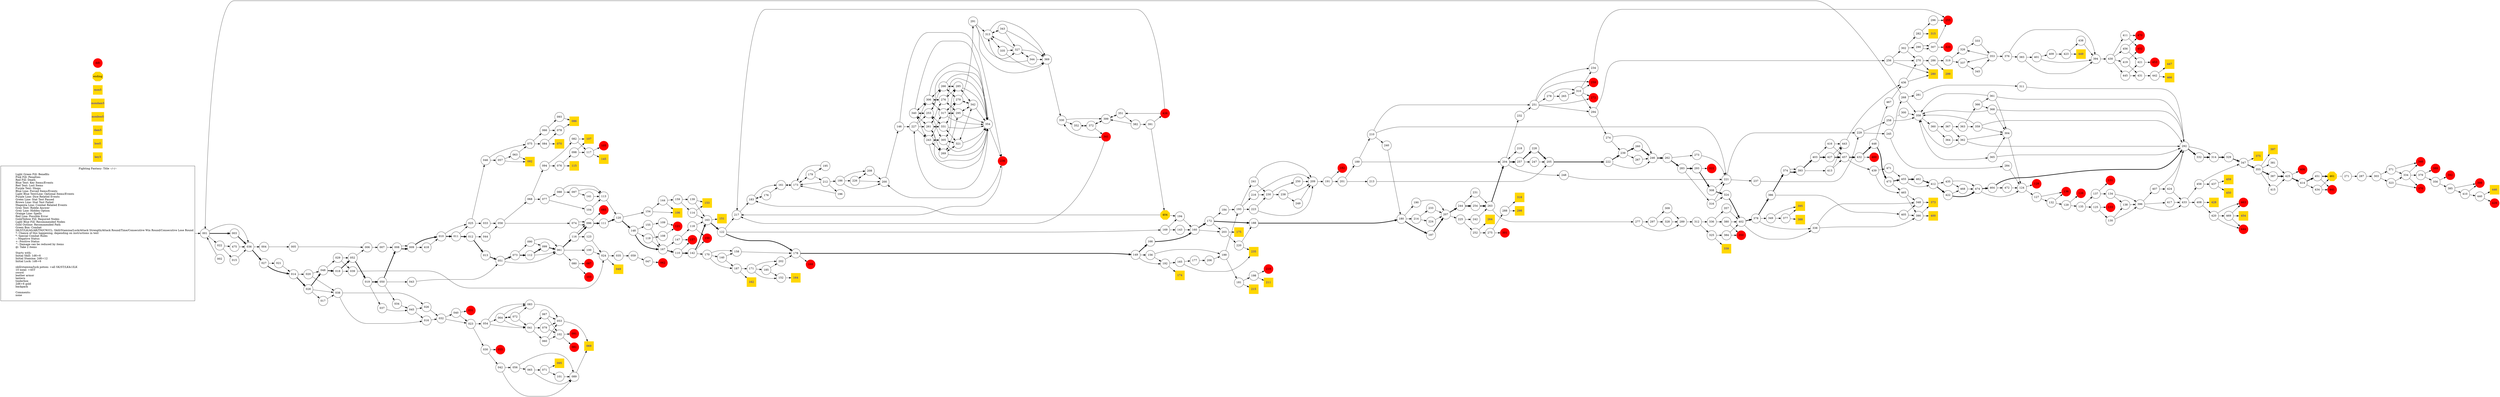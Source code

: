 digraph "Fighting Fantasy: Title" {
	// graph defaults
	rankdir=LR
	mclimit=50
	nodesep=.3 // changes horizontal separation of nodes
	ranksep=.4 // changes vertical separation of nodes
	node [height=.7
		width=.7
		shape=ellipse
		margin=0]
	edge[weight=5]

	// a box for a graph label
	// note that you can override the defaults set above
	title [label = "Fighting Fantasy: Title --/--/--\n\n \
		Light Green Fill: Benefits\l \
		Pink Fill: Penalties\l \
		Red Fill: Death\l \
		Blue Text: Key Items/Events\l \
		Red Text: Lost Items\l \
		Purple Text: Shops\l \
		Blue Line: Forced Items/Events\l \
		Light Blue Text/Line: Optional Items/Events\l \
		Purple Line: Dice Related Events\l \
		Green Line: Stat Test Passed\l \
		Brown Line: Stat Test Failed\l \
		Magenta Line: Combat Related Events\l \
		Grey Text: Riddle Answer\l \
		Grey Line: Hidden Option\l \
		Orange Line: Spells\l \
		Red Line: Possible Error\l \
		Gold/Yellow Fill: Required Nodes\l \
		Light Blue Fill: Recommended Nodes\l \
		Gold Outline: Recommended Path\l \
		Green Box: Combat\l \
		SK/ST/LK/AS/AR/TM/CW/CL: Skill/Stamina/Luck/Attack Strength/Attack Round/Time/Consecutive Win Round/Consecutive Lose Round\l \
		?: Chance of this happening, depending on instructions in text\l \
		*: Special Combat Rules\l \
		-: Negative Status\l \
		+: Positive Status\l \
		^: Damage can be reduced by items\l \
		@: Take 2 items\l\l \
		Starts with:\l \
		Initial Skill: 1d6+6\l \
		Initial Stamina: 2d6+12\l \
		Initial Luck: 1d6+6\l\l \
		skill/stamina/luck potion: +all SK/ST/LK&1ILK\l \
		10 meal: +4ST\l \
		sword\l \
		leather armor\l \
		lantern\l \
		tinderbox\l \
		2d6+6 gold\l \
		backpack\l\l \
		Comments:\l \
		none\l \
		"
		shape = "box"
		margin = 0.1]

	subgraph Required {
		node [style = "filled" color = "gold" fillcolor = "gold" fontcolor = "blue" shape = "rect"]
		key3
		boo5
		dam5
		monboo5
		mondam5
		mon5
		ending [fontcolor = "black" shape = "octagon"]
		049
		069
		070
		086
		092
		095
		106
		107
		115
		145
		151
		153
		162
		164
		174
		175
		211
		215
		235
		264
		280
		298
		299
		315
		318
		339
		373
		375
		388
		395
		397
		400
		404 [fontcolor = "black" shape = "octagon"]
		428
		446
		447
		449
		450
		454
		459
		461 [fontcolor = "black" shape = "octagon"]
		466
	}

	subgraph Death {
		node [style = "filled" color = "red"]
		ddt
		031
		055
		062
		081
		085
		087
		091
		103
		105
		121
		126
		128
		131
		133
		136
		150
		157
		168
		182
		219
		236
		255
		259
		272
		301
		320
		322
		341
		346
		350
		370
		389
		392
		398
		406
		426
		429
		441
		444
		452
		453
		460
		463
		470
	}

	title -> 001
	001 -> 003 [penwidth = 3]
	001 -> 036
	001 -> 022
	001 -> 002 [dir = both color = "grey:black"]
	003 -> 036 [penwidth = 3]
	004 -> 005
	005 -> 006
	006 -> 007
	007 -> 008
	008 -> 009 [penwidth = 3]
	008 -> 009
	009 -> 010 [penwidth = 3]
	009 -> 418
	010 -> 025
	010 -> 011 [penwidth = 3]
	011 -> 025
	011 -> 012 [penwidth = 3]
	012 -> 013 [penwidth = 3]
	012 -> 044
	013 -> 051 [penwidth = 3]
	014 -> 028 [penwidth = 3]
	014 -> 020
	015 -> 036
	016 -> 032
	017 -> 038
	018 -> 052 [penwidth = 3]
	018 -> 039
	019 -> 050 [penwidth = 3]
	019 -> 037
	020 -> 048
	020 -> 038
	021 -> 014
	022 -> 015
	022 -> 475
	023 -> 054
	023 -> 030
	024 -> 049
	024 -> 035
	025 -> 046
	025 -> 033
	026 -> 032
	027 -> 014 [penwidth = 3]
	027 -> 021
	028 -> 017
	028 -> 038
	028 -> 048 [penwidth = 3]
	029 -> 052
	029 -> 039
	030 -> 042
	030 -> 055
	032 -> 040
	032 -> 023
	033 -> 058
	034 -> 045
	035 -> 059
	036 -> 027 [penwidth = 3]
	036 -> 004
	037 -> 045
	038 -> 016
	038 -> 026
	039 -> 024
	040 -> 023
	040 -> 031
	041 -> 079
	041 -> 060
	041 -> 067
	042 -> 089
	042 -> 056
	043 -> 051
	044 -> 058
	045 -> 016
	045 -> 026
	046 -> 057
	046 -> 075
	047 -> 062
	048 -> 029
	048 -> 018 [penwidth = 3]
	050 -> 043
	050 -> 034
	050 -> 008 [penwidth = 3]
	051 -> 073 [penwidth = 3]
	051 -> 061
	052 -> 019 [penwidth = 3]
	052 -> 006
	053 -> 069
	054 -> 064
	054 -> 041
	054 -> 083
	056 -> 089
	056 -> 065
	057 -> 092
	057 -> 063
	058 -> 074
	058 -> 068
	059 -> 047
	060 -> 053
	060 -> 102
	061 -> 100
	061 -> 116 [penwidth = 3]
	061 -> 080
	063 -> 092
	063 -> 075
	064 -> 072 [dir = both]
	064 -> 041
	064 -> 083
	065 -> 089
	065 -> 071
	066 -> 093
	066 -> 078
	067 -> 053
	067 -> 102
	068 -> 094
	068 -> 077
	071 -> 101
	071 -> 095
	072 -> 041
	072 -> 083
	073 -> 090
	073 -> 112 [penwidth = 3]
	074 -> 096
	074 -> 096
	075 -> 084
	075 -> 066
	076 -> 115
	076 -> 098
	077 -> 104
	077 -> 088
	078 -> 086
	079 -> 053
	079 -> 102
	080 -> 103
	080 -> 087
	082 -> 117
	082 -> 107
	083 -> 053
	084 -> 070
	084 -> 078
	088 -> 113
	088 -> 097
	089 -> 069
	090 -> 099
	090 -> 061
	093 -> 086
	094 -> 076
	094 -> 082
	096 -> 085
	096 -> 111 [penwidth = 3]
	097 -> 113
	097 -> 141
	098 -> 117
	098 -> 107
	099 -> 061 [penwidth = 3]
	100 -> 024
	101 -> 089
	102 -> 081
	102 -> 091
	104 -> 113
	108 -> 121
	109 -> 121
	110 -> 157
	110 -> 142 [penwidth = 3]
	111 -> 120 [penwidth = 3]
	112 -> 099 [penwidth = 3]
	112 -> 061
	113 -> 120
	114 -> 153
	114 -> 163
	116 -> 123
	116 -> 096 [penwidth = 3]
	116 -> 096
	117 -> 145
	117 -> 105
	118 -> 163
	118 -> 150
	119 -> 108
	119 -> 167
	120 -> 148 [penwidth = 3]
	120 -> 154
	122 -> 169
	122 -> 178 [penwidth = 3]
	122 -> 217
	123 -> 024
	124 -> 128
	124 -> 127
	125 -> 130
	125 -> 133
	127 -> 132
	127 -> 136
	129 -> 135
	129 -> 126
	130 -> 138
	130 -> 396
	132 -> 129
	132 -> 136
	134 -> 138
	134 -> 396
	135 -> 137
	135 -> 125
	137 -> 134
	137 -> 131
	138 -> 396
	139 -> 153
	139 -> 163
	140 -> 158
	140 -> 187
	141 -> 113
	142 -> 163 [penwidth = 3]
	142 -> 170
	142 -> 150
	143 -> 160
	144 -> 106
	144 -> 159
	146 -> 227
	146 -> 236
	147 -> 157
	147 -> 118
	148 -> 119
	148 -> 155
	148 -> 167 [penwidth = 3]
	149 -> 192
	149 -> 166 [penwidth = 3]
	149 -> 156
	152 -> 164
	154 -> 106
	154 -> 144
	155 -> 109
	155 -> 167
	156 -> 192
	156 -> 199
	158 -> 178
	159 -> 114
	159 -> 139
	160 -> 203
	160 -> 172 [penwidth = 3]
	161 -> 173 [dir = both]
	163 -> 122 [penwidth = 3]
	163 -> 151
	165 -> 177
	165 -> 235
	166 -> 160 [penwidth = 3]
	167 -> 110 [penwidth = 3]
	167 -> 147
	169 -> 194
	169 -> 143
	170 -> 140
	170 -> 158
	170 -> 187
	171 -> 202
	171 -> 152
	171 -> 185
	172 -> 203
	172 -> 188 [penwidth = 3]
	172 -> 184
	173 -> 179[dir = both]
	176 -> 161
	177 -> 206
	178 -> 168
	178 -> 149 [penwidth = 3]
	179 -> 195
	179 -> 212
	180 -> 214
	180 -> 197 [penwidth = 3]
	180 -> 190
	181 -> 215
	181 -> 198
	183 -> 176 [dir = both]
	183 -> 161
	184 -> 193
	185 -> 202
	185 -> 152
	186 -> 226
	186 -> 208
	186 -> 200
	187 -> 162
	187 -> 171
	188 -> 180 [penwidth = 3]
	189 -> 210
	189 -> 204
	190 -> 207
	191 -> 201
	191 -> 182
	192 -> 165
	192 -> 174
	193 -> 223
	193 -> 241
	193 -> 216
	194 -> 160
	195 -> 173
	196 -> 173
	197 -> 207 [penwidth = 3]
	198 -> 219
	198 -> 211
	199 -> 193
	199 -> 181
	200 -> 146
	200 -> 236 [dir = both]
	201 -> 189
	201 -> 213
	202 -> 178
	203 -> 220
	203 -> 175
	204 -> 218 [dir = both]
	204 -> 257 [penwidth = 3]
	204 -> 248
	204 -> 232
	205 -> 222 [penwidth = 3]
	206 -> 199
	207 -> 225
	207 -> 244 [penwidth = 3]
	208 -> 200
	209 -> 191
	210 -> 221
	210 -> 251
	210 -> 240
	212 -> 186
	212 -> 196
	212 -> 173
	213 -> 205
	214 -> 233
	214 -> 224
	216 -> 209
	216 -> 230
	217 -> 183
	220 -> 235
	220 -> 188
	221 -> 237
	221 -> 229
	222 -> 239 [penwidth = 3]
	222 -> 246
	223 -> 209
	223 -> 230
	224 -> 207
	225 -> 252
	225 -> 242
	226 -> 208 [dir = both]
	226 -> 200
	227 -> 243
	227 -> 261
	227 -> 253
	227 -> 306
	227 -> 354 [dir = both]
	228 -> 205 [penwidth = 3]
	229 -> 245
	229 -> 258
	230 -> 250
	230 -> 238
	231 -> 263
	232 -> 251
	233 -> 207
	234 -> 255
	236 -> 217
	237 -> 229
	238 -> 209
	238 -> 249
	239 -> 267
	239 -> 260 [penwidth = 3]
	240 -> 180
	241 -> 209
	241 -> 230
	242 -> 263
	243 -> 269 [dir = both]
	243 -> 305 [dir = both]
	243 -> 317 [dir = both]
	243 -> 354
	244 -> 254 [penwidth = 3]
	244 -> 231
	245 -> 268
	245 -> 284
	246 -> 262 [penwidth = 3]
	247 -> 205
	248 -> 221
	249 -> 209
	250 -> 209
	251 -> 259
	251 -> 272
	251 -> 294
	251 -> 234
	251 -> 278
	252 -> 264
	252 -> 275
	253 -> 305 [dir = both]
	253 -> 331 [dir = both]
	253 -> 266 [dir = both]
	253 -> 354
	254 -> 263 [penwidth = 3]
	256 -> 302
	256 -> 280
	256 -> 270
	257 -> 247
	257 -> 228 [penwidth = 3]
	258 -> 300 [color = "grey"]
	258 -> 358
	260 -> 246 [penwidth = 3]
	261 -> 269 [dir = both]
	261 -> 331 [dir = both]
	261 -> 276 [dir = both]
	261 -> 354
	262 -> 273
	262 -> 283 [penwidth = 3]
	263 -> 277
	263 -> 204 [penwidth = 3]
	265 -> 310
	266 -> 279 [dir = both]
	266 -> 285 [dir = both]
	266 -> 354
	267 -> 246
	268 -> 281
	268 -> 358
	268 -> 001
	269 -> 321 [dir = both]
	269 -> 295 [dir = both]
	269 -> 354
	270 -> 286
	270 -> 280
	271 -> 287
	273 -> 221
	274 -> 239
	274 -> 246
	275 -> 288
	275 -> 301
	276 -> 295 [dir = both]
	276 -> 285 [dir = both]
	276 -> 354
	277 -> 297
	277 -> 289
	278 -> 265
	278 -> 310
	279 -> 342 [dir = both]
	279 -> 291
	281 -> 311
	282 -> 296
	282 -> 315
	283 -> 316
	283 -> 293 [penwidth = 3]
	284 -> 124
	285 -> 342 [dir = both]
	285 -> 354
	286 -> 319
	286 -> 299
	287 -> 303
	288 -> 318
	288 -> 298
	289 -> 312
	290 -> 307
	290 -> 307
	291 -> 313
	291 -> 327
	291 -> 369
	292 -> 332 [penwidth = 3]
	292 -> 314
	293 -> 308 [penwidth = 3]
	293 -> 322
	294 -> 274
	294 -> 256
	295 -> 342 [dir = both]
	295 -> 354
	296 -> 255
	297 -> 309
	297 -> 328
	300 -> 358
	302 -> 282
	302 -> 290
	302 -> 270
	303 -> 371
	303 -> 323
	304 -> 124
	305 -> 321 [dir = both]
	305 -> 279 [dir = both]
	305 -> 354
	306 -> 317 [dir = both]
	306 -> 276 [dir = both]
	306 -> 266 [dir = both]
	306 -> 354
	307 -> 320
	307 -> 255
	308 -> 221
	308 -> 324 [penwidth = 3]
	309 -> 289
	310 -> 259
	310 -> 272
	310 -> 294
	310 -> 234
	311 -> 292
	312 -> 336
	312 -> 325
	313 -> 335 [dir = both]
	313 -> 343 [dir = both]
	313 -> 369
	314 -> 329 [penwidth = 3]
	316 -> 221
	316 -> 324
	317 -> 295 [dir = both]
	317 -> 279 [dir = both]
	317 -> 354
	319 -> 326
	319 -> 337
	321 -> 342 [dir = both]
	321 -> 354
	323 -> 370
	323 -> 334
	324 -> 402 [penwidth = 3]
	325 -> 339
	325 -> 384
	326 -> 333
	327 -> 313
	327 -> 344 [dir = both]
	327 -> 369
	328 -> 289
	329 -> 347 [penwidth = 3]
	330 -> 352
	330 -> 341 [dir = both]
	330 -> 399
	331 -> 321 [dir = both]
	331 -> 285 [dir = both]
	331 -> 354
	332 -> 314 [penwidth = 3]
	333 -> 353
	334 -> 346
	334 -> 370
	334 -> 379
	335 -> 327
	335 -> 369
	336 -> 357
	336 -> 380
	337 -> 345
	338 -> 348
	338 -> 390
	340 -> 243 [dir = both]
	340 -> 261 [dir = both]
	340 -> 253 [dir = both]
	340 -> 306 [dir = both]
	340 -> 354
	341 -> 217
	342 -> 354
	343 -> 327
	343 -> 369
	344 -> 313
	344 -> 369
	345 -> 353
	347 -> 375
	347 -> 355 [penwidth = 3]
	348 -> 373
	349 -> 377
	349 -> 395
	351 -> 382
	352 -> 372 [dir = both]
	337 -> 353 [dir = back]
	326 -> 353 [dir = back]
	353 -> 376
	354 -> 236
	355 -> 387 [penwidth = 3]
	355 -> 415
	355 -> 381
	355 -> 397
	356 -> 392
	356 -> 385
	357 -> 402
	358 -> 360
	358 -> 365 [dir = both]
	359 -> 292
	359 -> 358
	359 -> 304
	360 -> 367
	360 -> 364
	361 -> 292
	361 -> 358
	361 -> 304
	362 -> 292
	362 -> 358
	362 -> 304
	363 -> 359
	363 -> 366
	364 -> 362
	365 -> 292
	365 -> 304
	366 -> 361
	366 -> 368
	367 -> 362
	367 -> 363
	368 -> 292
	368 -> 358
	368 -> 304
	369 -> 330
	371 -> 346
	371 -> 334
	372 -> 341
	372 -> 399 [dir = both]
	374 -> 393 [penwidth = 3]
	374 -> 393
	376 -> 394
	376 -> 383
	377 -> 388
	377 -> 395
	378 -> 349
	378 -> 338
	378 -> 386 [penwidth = 3]
	379 -> 389
	379 -> 356
	380 -> 350
	380 -> 402
	381 -> 425
	382 -> 399
	382 -> 391
	383 -> 394
	383 -> 401
	384 -> 402
	384 -> 350
	385 -> 398
	385 -> 410
	386 -> 405
	386 -> 374 [penwidth = 3]
	387 -> 425 [penwidth = 3]
	390 -> 373
	390 -> 400
	391 -> 404
	391 -> 426
	393 -> 413
	393 -> 403 [penwidth = 3]
	394 -> 430
	396 -> 407
	396 -> 433
	396 -> 417
	399 -> 351 [dir = both]
	401 -> 394
	401 -> 409
	402 -> 378 [penwidth = 3]
	402 -> 338
	403 -> 427 [penwidth = 3]
	403 -> 416
	404 -> 194
	404 -> 183
	405 -> 348
	405 -> 390
	407 -> 292
	407 -> 424
	408 -> 428
	408 -> 420
	409 -> 423
	410 -> 440
	410 -> 398
	411 -> 470
	411 -> 452
	412 -> 422 [penwidth = 3]
	412 -> 435
	413 -> 457
	413 -> 443
	414 -> 451 [penwidth = 3]
	414 -> 434
	415 -> 425
	416 -> 457
	416 -> 443
	417 -> 433
	418 -> 010
	419 -> 431
	419 -> 452
	420 -> 469
	420 -> 444
	420 -> 463
	421 -> 453
	422 -> 468
	422 -> 474 [penwidth = 3]
	423 -> 438
	423 -> 449
	424 -> 433
	424 -> 292
	425 -> 414 [penwidth = 3]
	425 -> 406
	426 -> 351
	426 -> 217
	427 -> 457 [penwidth = 3]
	427 -> 443
	430 -> 445
	430 -> 411
	430 -> 419
	430 -> 456
	431 -> 442
	432 -> 448 [penwidth = 3]
	432 -> 460
	433 -> 458
	433 -> 408
	434 -> 441
	434 -> 461
	435 -> 468
	435 -> 474
	436 -> 280
	436 -> 270
	437 -> 459
	437 -> 450
	438 -> 394
	439 -> 471
	439 -> 465
	440 -> 446
	440 -> 429
	442 -> 447
	442 -> 466
	443 -> 436
	445 -> 431
	445 -> 421
	448 -> 473 [penwidth = 3]
	448 -> 467
	451 -> 441
	451 -> 461 [penwidth = 3]
	455 -> 412
	455 -> 462 [penwidth = 3]
	456 -> 470
	456 -> 421
	457 -> 439
	457 -> 432 [penwidth = 3]
	458 -> 347
	458 -> 437
	461 -> 271 [color = "grey"]
	462 -> 412 [penwidth = 3]
	464 -> 472
	464 -> 292 [penwidth = 3]
	465 -> 348
	465 -> 390
	467 -> 436
	468 -> 474
	469 -> 444
	469 -> 463
	469 -> 454
	471 -> 455
	472 -> 124
	473 -> 455 [penwidth = 3]
	473 -> 465
	474 -> 124
	474 -> 464 [penwidth = 3]
	475 -> 036
}
